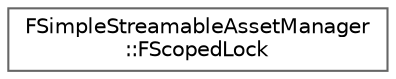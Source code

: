 digraph "Graphical Class Hierarchy"
{
 // INTERACTIVE_SVG=YES
 // LATEX_PDF_SIZE
  bgcolor="transparent";
  edge [fontname=Helvetica,fontsize=10,labelfontname=Helvetica,labelfontsize=10];
  node [fontname=Helvetica,fontsize=10,shape=box,height=0.2,width=0.4];
  rankdir="LR";
  Node0 [id="Node000000",label="FSimpleStreamableAssetManager\l::FScopedLock",height=0.2,width=0.4,color="grey40", fillcolor="white", style="filled",URL="$da/d87/structFSimpleStreamableAssetManager_1_1FScopedLock.html",tooltip=" "];
}
